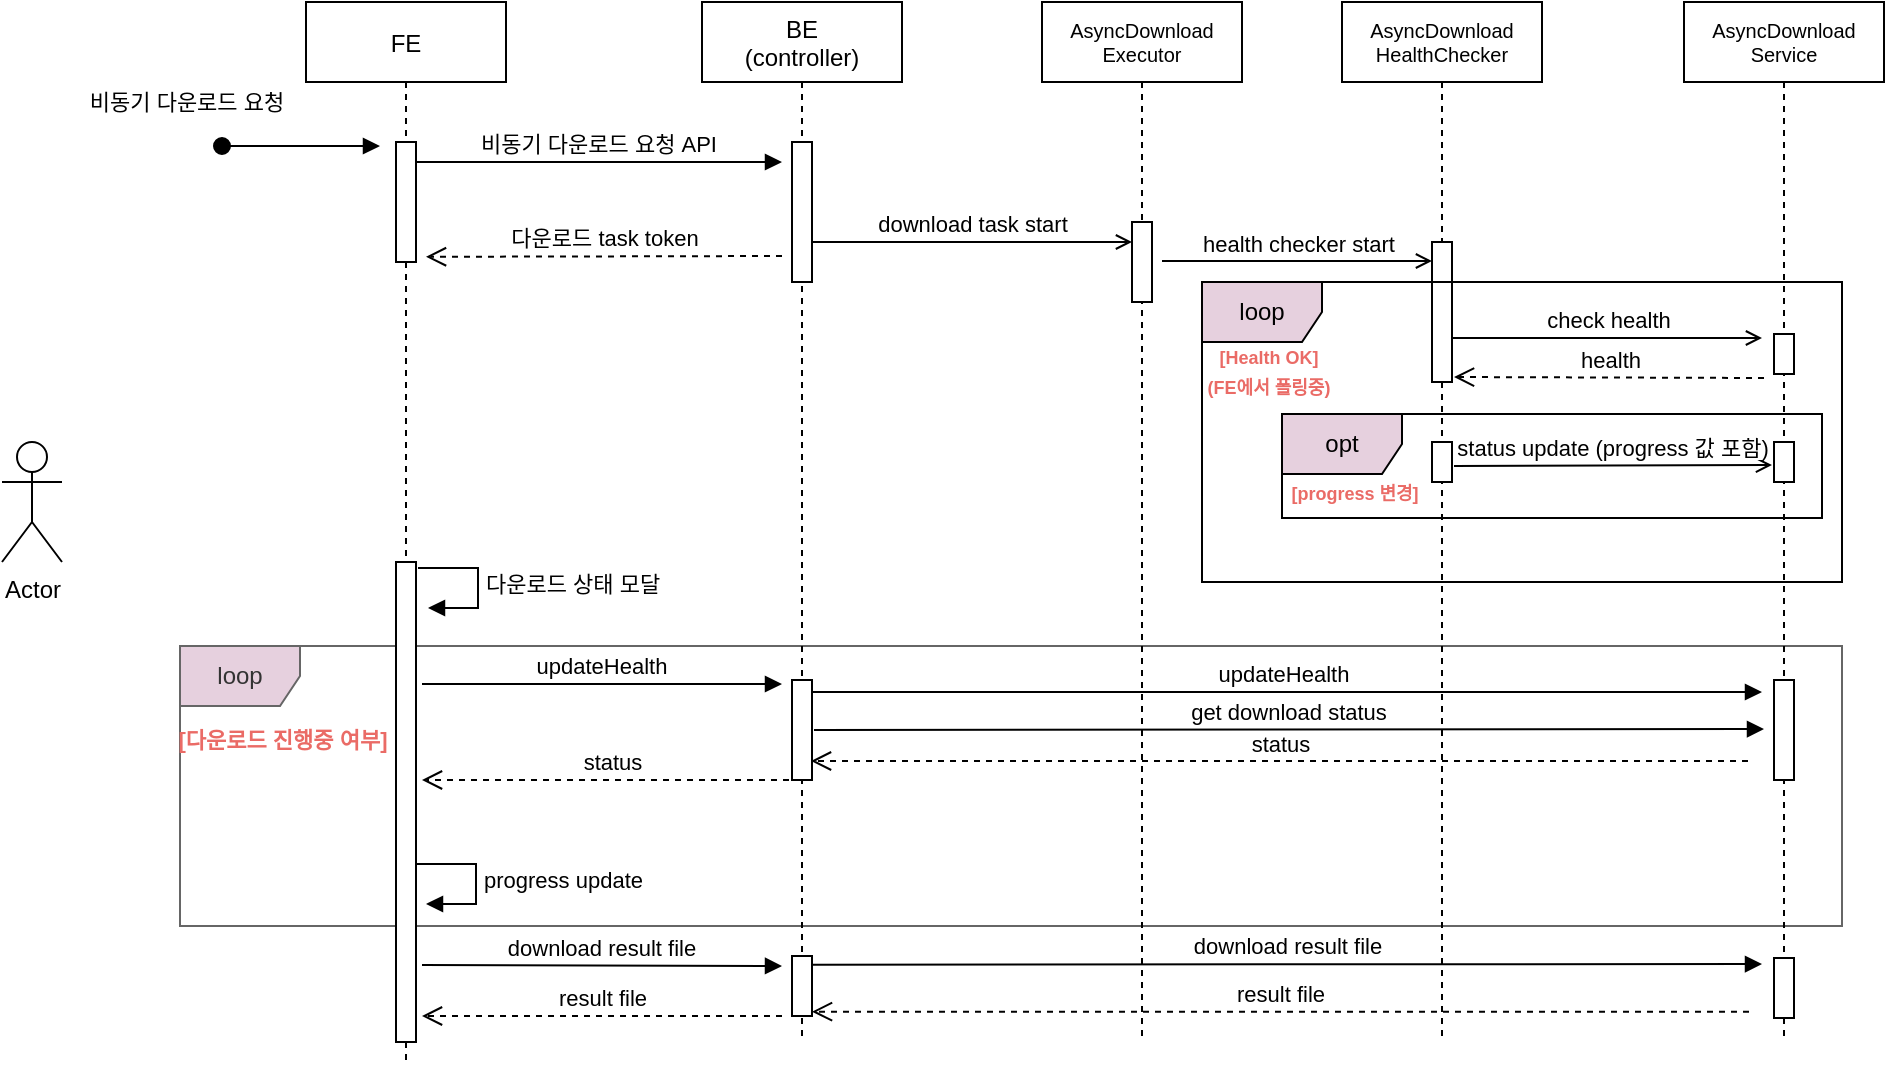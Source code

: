 <mxfile version="20.4.0" type="github">
  <diagram id="kgpKYQtTHZ0yAKxKKP6v" name="Page-1">
    <mxGraphModel dx="1524" dy="553" grid="1" gridSize="10" guides="1" tooltips="1" connect="1" arrows="1" fold="1" page="1" pageScale="1" pageWidth="850" pageHeight="1100" math="0" shadow="0">
      <root>
        <mxCell id="0" />
        <mxCell id="1" parent="0" />
        <mxCell id="PAv24Wi7GxfsrFI-geuO-36" value="opt" style="shape=umlFrame;whiteSpace=wrap;html=1;fillColor=#E6D0DE;" vertex="1" parent="1">
          <mxGeometry x="660" y="286" width="270" height="52" as="geometry" />
        </mxCell>
        <mxCell id="PAv24Wi7GxfsrFI-geuO-18" value="loop" style="shape=umlFrame;whiteSpace=wrap;html=1;fillColor=#E6D0DE;fontColor=#333333;strokeColor=#666666;" vertex="1" parent="1">
          <mxGeometry x="109" y="402" width="831" height="140" as="geometry" />
        </mxCell>
        <mxCell id="3nuBFxr9cyL0pnOWT2aG-1" value="FE" style="shape=umlLifeline;perimeter=lifelinePerimeter;container=1;collapsible=0;recursiveResize=0;rounded=0;shadow=0;strokeWidth=1;" parent="1" vertex="1">
          <mxGeometry x="172" y="80" width="100" height="530" as="geometry" />
        </mxCell>
        <mxCell id="3nuBFxr9cyL0pnOWT2aG-2" value="" style="points=[];perimeter=orthogonalPerimeter;rounded=0;shadow=0;strokeWidth=1;" parent="3nuBFxr9cyL0pnOWT2aG-1" vertex="1">
          <mxGeometry x="45" y="70" width="10" height="60" as="geometry" />
        </mxCell>
        <mxCell id="3nuBFxr9cyL0pnOWT2aG-3" value="" style="verticalAlign=bottom;startArrow=oval;endArrow=block;startSize=8;shadow=0;strokeWidth=1;" parent="3nuBFxr9cyL0pnOWT2aG-1" edge="1">
          <mxGeometry relative="1" as="geometry">
            <mxPoint x="-42" y="72" as="sourcePoint" />
            <mxPoint x="37" y="72" as="targetPoint" />
          </mxGeometry>
        </mxCell>
        <mxCell id="PAv24Wi7GxfsrFI-geuO-10" value="" style="html=1;points=[];perimeter=orthogonalPerimeter;" vertex="1" parent="3nuBFxr9cyL0pnOWT2aG-1">
          <mxGeometry x="45" y="280" width="10" height="240" as="geometry" />
        </mxCell>
        <mxCell id="PAv24Wi7GxfsrFI-geuO-11" value="다운로드 상태 모달" style="edgeStyle=orthogonalEdgeStyle;html=1;align=left;spacingLeft=2;endArrow=block;rounded=0;entryX=1;entryY=0;" edge="1" parent="3nuBFxr9cyL0pnOWT2aG-1">
          <mxGeometry relative="1" as="geometry">
            <mxPoint x="56" y="283" as="sourcePoint" />
            <Array as="points">
              <mxPoint x="86" y="283" />
            </Array>
            <mxPoint x="61" y="303" as="targetPoint" />
          </mxGeometry>
        </mxCell>
        <mxCell id="PAv24Wi7GxfsrFI-geuO-15" value="status" style="html=1;verticalAlign=bottom;endArrow=open;dashed=1;endSize=8;rounded=0;" edge="1" parent="3nuBFxr9cyL0pnOWT2aG-1">
          <mxGeometry relative="1" as="geometry">
            <mxPoint x="247.5" y="389" as="sourcePoint" />
            <mxPoint x="58" y="389" as="targetPoint" />
          </mxGeometry>
        </mxCell>
        <mxCell id="3nuBFxr9cyL0pnOWT2aG-5" value="BE&#xa;(controller)" style="shape=umlLifeline;perimeter=lifelinePerimeter;container=1;collapsible=0;recursiveResize=0;rounded=0;shadow=0;strokeWidth=1;" parent="1" vertex="1">
          <mxGeometry x="370" y="80" width="100" height="520" as="geometry" />
        </mxCell>
        <mxCell id="3nuBFxr9cyL0pnOWT2aG-6" value="" style="points=[];perimeter=orthogonalPerimeter;rounded=0;shadow=0;strokeWidth=1;" parent="3nuBFxr9cyL0pnOWT2aG-5" vertex="1">
          <mxGeometry x="45" y="70" width="10" height="70" as="geometry" />
        </mxCell>
        <mxCell id="PAv24Wi7GxfsrFI-geuO-4" value="" style="points=[];perimeter=orthogonalPerimeter;rounded=0;shadow=0;strokeWidth=1;" vertex="1" parent="3nuBFxr9cyL0pnOWT2aG-5">
          <mxGeometry x="45" y="339" width="10" height="50" as="geometry" />
        </mxCell>
        <mxCell id="PAv24Wi7GxfsrFI-geuO-22" value="" style="points=[];perimeter=orthogonalPerimeter;rounded=0;shadow=0;strokeWidth=1;" vertex="1" parent="3nuBFxr9cyL0pnOWT2aG-5">
          <mxGeometry x="45" y="477" width="10" height="30" as="geometry" />
        </mxCell>
        <mxCell id="PAv24Wi7GxfsrFI-geuO-21" value="download result file" style="verticalAlign=bottom;endArrow=block;shadow=0;strokeWidth=1;" edge="1" parent="3nuBFxr9cyL0pnOWT2aG-5">
          <mxGeometry relative="1" as="geometry">
            <mxPoint x="-140" y="481.5" as="sourcePoint" />
            <mxPoint x="40" y="482" as="targetPoint" />
            <Array as="points" />
          </mxGeometry>
        </mxCell>
        <mxCell id="PAv24Wi7GxfsrFI-geuO-26" value="result file" style="html=1;verticalAlign=bottom;endArrow=open;dashed=1;endSize=8;rounded=0;" edge="1" parent="3nuBFxr9cyL0pnOWT2aG-5">
          <mxGeometry relative="1" as="geometry">
            <mxPoint x="40" y="507" as="sourcePoint" />
            <mxPoint x="-140" y="507.0" as="targetPoint" />
          </mxGeometry>
        </mxCell>
        <mxCell id="3nuBFxr9cyL0pnOWT2aG-8" value="비동기 다운로드 요청 API" style="verticalAlign=bottom;endArrow=block;shadow=0;strokeWidth=1;" parent="1" source="3nuBFxr9cyL0pnOWT2aG-2" edge="1">
          <mxGeometry relative="1" as="geometry">
            <mxPoint x="327" y="160" as="sourcePoint" />
            <mxPoint x="410" y="160" as="targetPoint" />
            <Array as="points">
              <mxPoint x="320" y="160" />
            </Array>
          </mxGeometry>
        </mxCell>
        <mxCell id="xQrwwutkk_iIbDmqUv8c-1" value="Actor" style="shape=umlActor;verticalLabelPosition=bottom;verticalAlign=top;html=1;outlineConnect=0;" parent="1" vertex="1">
          <mxGeometry x="20" y="300" width="30" height="60" as="geometry" />
        </mxCell>
        <mxCell id="xQrwwutkk_iIbDmqUv8c-3" value="&lt;span style=&quot;font-size: 11px;&quot;&gt;비동기 다운로드 요청&lt;/span&gt;" style="text;html=1;align=center;verticalAlign=middle;resizable=0;points=[];autosize=1;strokeColor=none;fillColor=none;" parent="1" vertex="1">
          <mxGeometry x="52" y="115" width="120" height="30" as="geometry" />
        </mxCell>
        <mxCell id="aVBYDP4JhRlrpLpwvqIz-21" value="AsyncDownload&#xa;Executor" style="shape=umlLifeline;perimeter=lifelinePerimeter;container=1;collapsible=0;recursiveResize=0;rounded=0;shadow=0;strokeWidth=1;fontSize=10;" parent="1" vertex="1">
          <mxGeometry x="540" y="80" width="100" height="520" as="geometry" />
        </mxCell>
        <mxCell id="aVBYDP4JhRlrpLpwvqIz-22" value="" style="points=[];perimeter=orthogonalPerimeter;rounded=0;shadow=0;strokeWidth=1;" parent="aVBYDP4JhRlrpLpwvqIz-21" vertex="1">
          <mxGeometry x="45" y="110" width="10" height="40" as="geometry" />
        </mxCell>
        <mxCell id="aVBYDP4JhRlrpLpwvqIz-24" value="AsyncDownload&#xa;HealthChecker" style="shape=umlLifeline;perimeter=lifelinePerimeter;container=1;collapsible=0;recursiveResize=0;rounded=0;shadow=0;strokeWidth=1;fontSize=10;" parent="1" vertex="1">
          <mxGeometry x="690" y="80" width="100" height="520" as="geometry" />
        </mxCell>
        <mxCell id="aVBYDP4JhRlrpLpwvqIz-25" value="" style="points=[];perimeter=orthogonalPerimeter;rounded=0;shadow=0;strokeWidth=1;" parent="aVBYDP4JhRlrpLpwvqIz-24" vertex="1">
          <mxGeometry x="45" y="120" width="10" height="70" as="geometry" />
        </mxCell>
        <mxCell id="PAv24Wi7GxfsrFI-geuO-2" value="&lt;span style=&quot;background-color: rgb(255, 255, 255);&quot;&gt;health checker start&lt;/span&gt;" style="html=1;verticalAlign=bottom;labelBackgroundColor=none;endArrow=open;endFill=0;rounded=0;" edge="1" parent="aVBYDP4JhRlrpLpwvqIz-24">
          <mxGeometry width="160" relative="1" as="geometry">
            <mxPoint x="-90" y="129.5" as="sourcePoint" />
            <mxPoint x="45" y="129.5" as="targetPoint" />
          </mxGeometry>
        </mxCell>
        <mxCell id="PAv24Wi7GxfsrFI-geuO-14" value="status" style="html=1;verticalAlign=bottom;endArrow=open;dashed=1;endSize=8;rounded=0;" edge="1" parent="aVBYDP4JhRlrpLpwvqIz-24">
          <mxGeometry relative="1" as="geometry">
            <mxPoint x="203" y="379.5" as="sourcePoint" />
            <mxPoint x="-265.5" y="379.5" as="targetPoint" />
          </mxGeometry>
        </mxCell>
        <mxCell id="PAv24Wi7GxfsrFI-geuO-45" value="" style="points=[];perimeter=orthogonalPerimeter;rounded=0;shadow=0;strokeWidth=1;" vertex="1" parent="aVBYDP4JhRlrpLpwvqIz-24">
          <mxGeometry x="45" y="220" width="10" height="20" as="geometry" />
        </mxCell>
        <mxCell id="aVBYDP4JhRlrpLpwvqIz-29" value="AsyncDownload&#xa;Service" style="shape=umlLifeline;perimeter=lifelinePerimeter;container=1;collapsible=0;recursiveResize=0;rounded=0;shadow=0;strokeWidth=1;fontSize=10;" parent="1" vertex="1">
          <mxGeometry x="861" y="80" width="100" height="520" as="geometry" />
        </mxCell>
        <mxCell id="aVBYDP4JhRlrpLpwvqIz-30" value="" style="points=[];perimeter=orthogonalPerimeter;rounded=0;shadow=0;strokeWidth=1;" parent="aVBYDP4JhRlrpLpwvqIz-29" vertex="1">
          <mxGeometry x="45" y="339" width="10" height="50" as="geometry" />
        </mxCell>
        <mxCell id="PAv24Wi7GxfsrFI-geuO-25" value="" style="points=[];perimeter=orthogonalPerimeter;rounded=0;shadow=0;strokeWidth=1;" vertex="1" parent="aVBYDP4JhRlrpLpwvqIz-29">
          <mxGeometry x="45" y="478" width="10" height="30" as="geometry" />
        </mxCell>
        <mxCell id="PAv24Wi7GxfsrFI-geuO-32" value="health" style="html=1;verticalAlign=bottom;endArrow=open;dashed=1;endSize=8;rounded=0;entryX=1.1;entryY=0.45;entryDx=0;entryDy=0;entryPerimeter=0;" edge="1" parent="aVBYDP4JhRlrpLpwvqIz-29">
          <mxGeometry relative="1" as="geometry">
            <mxPoint x="40" y="188" as="sourcePoint" />
            <mxPoint x="-115" y="187.5" as="targetPoint" />
          </mxGeometry>
        </mxCell>
        <mxCell id="PAv24Wi7GxfsrFI-geuO-42" value="" style="points=[];perimeter=orthogonalPerimeter;rounded=0;shadow=0;strokeWidth=1;" vertex="1" parent="aVBYDP4JhRlrpLpwvqIz-29">
          <mxGeometry x="45" y="166" width="10" height="20" as="geometry" />
        </mxCell>
        <mxCell id="PAv24Wi7GxfsrFI-geuO-1" value="download task start" style="html=1;verticalAlign=bottom;labelBackgroundColor=none;endArrow=open;endFill=0;rounded=0;" edge="1" parent="1">
          <mxGeometry width="160" relative="1" as="geometry">
            <mxPoint x="425" y="200" as="sourcePoint" />
            <mxPoint x="585" y="200" as="targetPoint" />
          </mxGeometry>
        </mxCell>
        <mxCell id="PAv24Wi7GxfsrFI-geuO-5" value="updateHealth" style="verticalAlign=bottom;endArrow=block;shadow=0;strokeWidth=1;" edge="1" parent="1">
          <mxGeometry relative="1" as="geometry">
            <mxPoint x="230" y="421" as="sourcePoint" />
            <mxPoint x="410" y="421" as="targetPoint" />
            <Array as="points" />
          </mxGeometry>
        </mxCell>
        <mxCell id="PAv24Wi7GxfsrFI-geuO-6" value="다운로드 task token" style="html=1;verticalAlign=bottom;endArrow=open;dashed=1;endSize=8;rounded=0;entryX=1.5;entryY=0.268;entryDx=0;entryDy=0;entryPerimeter=0;" edge="1" parent="1">
          <mxGeometry relative="1" as="geometry">
            <mxPoint x="410" y="207" as="sourcePoint" />
            <mxPoint x="232" y="207.4" as="targetPoint" />
          </mxGeometry>
        </mxCell>
        <mxCell id="PAv24Wi7GxfsrFI-geuO-13" value="updateHealth " style="verticalAlign=bottom;endArrow=block;shadow=0;strokeWidth=1;" edge="1" parent="1">
          <mxGeometry relative="1" as="geometry">
            <mxPoint x="425" y="425" as="sourcePoint" />
            <mxPoint x="900" y="425" as="targetPoint" />
            <Array as="points" />
          </mxGeometry>
        </mxCell>
        <mxCell id="PAv24Wi7GxfsrFI-geuO-17" value="progress update" style="edgeStyle=orthogonalEdgeStyle;html=1;align=left;spacingLeft=2;endArrow=block;rounded=0;entryX=1;entryY=0;" edge="1" parent="1">
          <mxGeometry relative="1" as="geometry">
            <mxPoint x="227" y="511" as="sourcePoint" />
            <Array as="points">
              <mxPoint x="257" y="511" />
            </Array>
            <mxPoint x="232" y="531" as="targetPoint" />
          </mxGeometry>
        </mxCell>
        <mxCell id="PAv24Wi7GxfsrFI-geuO-19" value="&lt;span style=&quot;font-size: 11px;&quot;&gt;&lt;b&gt;&lt;font color=&quot;#ea6b66&quot;&gt;[다운로드 진행중 여부]&lt;/font&gt;&lt;/b&gt;&lt;/span&gt;" style="text;html=1;align=center;verticalAlign=middle;resizable=0;points=[];autosize=1;strokeColor=none;fillColor=none;" vertex="1" parent="1">
          <mxGeometry x="100" y="434" width="120" height="30" as="geometry" />
        </mxCell>
        <mxCell id="PAv24Wi7GxfsrFI-geuO-23" value="result file" style="html=1;verticalAlign=bottom;endArrow=open;dashed=1;endSize=8;rounded=0;" edge="1" parent="1">
          <mxGeometry relative="1" as="geometry">
            <mxPoint x="893.5" y="584.86" as="sourcePoint" />
            <mxPoint x="425" y="584.86" as="targetPoint" />
          </mxGeometry>
        </mxCell>
        <mxCell id="PAv24Wi7GxfsrFI-geuO-24" value="download result file" style="verticalAlign=bottom;endArrow=block;shadow=0;strokeWidth=1;" edge="1" parent="1">
          <mxGeometry relative="1" as="geometry">
            <mxPoint x="425.5" y="561.36" as="sourcePoint" />
            <mxPoint x="900" y="561" as="targetPoint" />
            <Array as="points" />
          </mxGeometry>
        </mxCell>
        <mxCell id="PAv24Wi7GxfsrFI-geuO-29" value="get download status" style="verticalAlign=bottom;endArrow=block;shadow=0;strokeWidth=1;entryX=-0.5;entryY=0.49;entryDx=0;entryDy=0;entryPerimeter=0;" edge="1" parent="1" target="aVBYDP4JhRlrpLpwvqIz-30">
          <mxGeometry relative="1" as="geometry">
            <mxPoint x="426" y="444" as="sourcePoint" />
            <mxPoint x="896" y="443.5" as="targetPoint" />
            <Array as="points" />
          </mxGeometry>
        </mxCell>
        <mxCell id="PAv24Wi7GxfsrFI-geuO-31" value="&lt;span style=&quot;background-color: rgb(255, 255, 255);&quot;&gt;check health&lt;/span&gt;" style="html=1;verticalAlign=bottom;labelBackgroundColor=none;endArrow=open;endFill=0;rounded=0;" edge="1" parent="1">
          <mxGeometry width="160" relative="1" as="geometry">
            <mxPoint x="745" y="248" as="sourcePoint" />
            <mxPoint x="900" y="248" as="targetPoint" />
          </mxGeometry>
        </mxCell>
        <mxCell id="PAv24Wi7GxfsrFI-geuO-35" value="&lt;span style=&quot;background-color: rgb(255, 255, 255);&quot;&gt;status update (progress 값 포함)&lt;/span&gt;" style="html=1;verticalAlign=bottom;labelBackgroundColor=none;endArrow=open;endFill=0;rounded=0;entryX=-0.1;entryY=0.575;entryDx=0;entryDy=0;entryPerimeter=0;" edge="1" parent="1" target="PAv24Wi7GxfsrFI-geuO-43">
          <mxGeometry width="160" relative="1" as="geometry">
            <mxPoint x="746" y="312" as="sourcePoint" />
            <mxPoint x="910" y="311.72" as="targetPoint" />
          </mxGeometry>
        </mxCell>
        <mxCell id="PAv24Wi7GxfsrFI-geuO-38" value="&lt;b style=&quot;&quot;&gt;&lt;font color=&quot;#ea6b66&quot; style=&quot;font-size: 9px;&quot;&gt;[progress 변경]&lt;/font&gt;&lt;/b&gt;" style="text;html=1;align=center;verticalAlign=middle;resizable=0;points=[];autosize=1;strokeColor=none;fillColor=none;" vertex="1" parent="1">
          <mxGeometry x="651" y="310" width="90" height="30" as="geometry" />
        </mxCell>
        <mxCell id="PAv24Wi7GxfsrFI-geuO-43" value="" style="points=[];perimeter=orthogonalPerimeter;rounded=0;shadow=0;strokeWidth=1;" vertex="1" parent="1">
          <mxGeometry x="906" y="300" width="10" height="20" as="geometry" />
        </mxCell>
        <mxCell id="PAv24Wi7GxfsrFI-geuO-44" value="&lt;span style=&quot;font-size: 11px;&quot;&gt;&lt;b style=&quot;font-size: 9px;&quot;&gt;&lt;font style=&quot;font-size: 9px;&quot; color=&quot;#ea6b66&quot;&gt;[Health OK]&lt;br style=&quot;font-size: 9px;&quot;&gt;(FE에서 폴링중)&lt;br&gt;&lt;/font&gt;&lt;/b&gt;&lt;/span&gt;" style="text;html=1;align=center;verticalAlign=middle;resizable=0;points=[];autosize=1;strokeColor=none;fillColor=none;" vertex="1" parent="1">
          <mxGeometry x="608" y="244" width="90" height="40" as="geometry" />
        </mxCell>
        <mxCell id="PAv24Wi7GxfsrFI-geuO-41" value="loop" style="shape=umlFrame;whiteSpace=wrap;html=1;fillColor=#E6D0DE;" vertex="1" parent="1">
          <mxGeometry x="620" y="220" width="320" height="150" as="geometry" />
        </mxCell>
      </root>
    </mxGraphModel>
  </diagram>
</mxfile>
